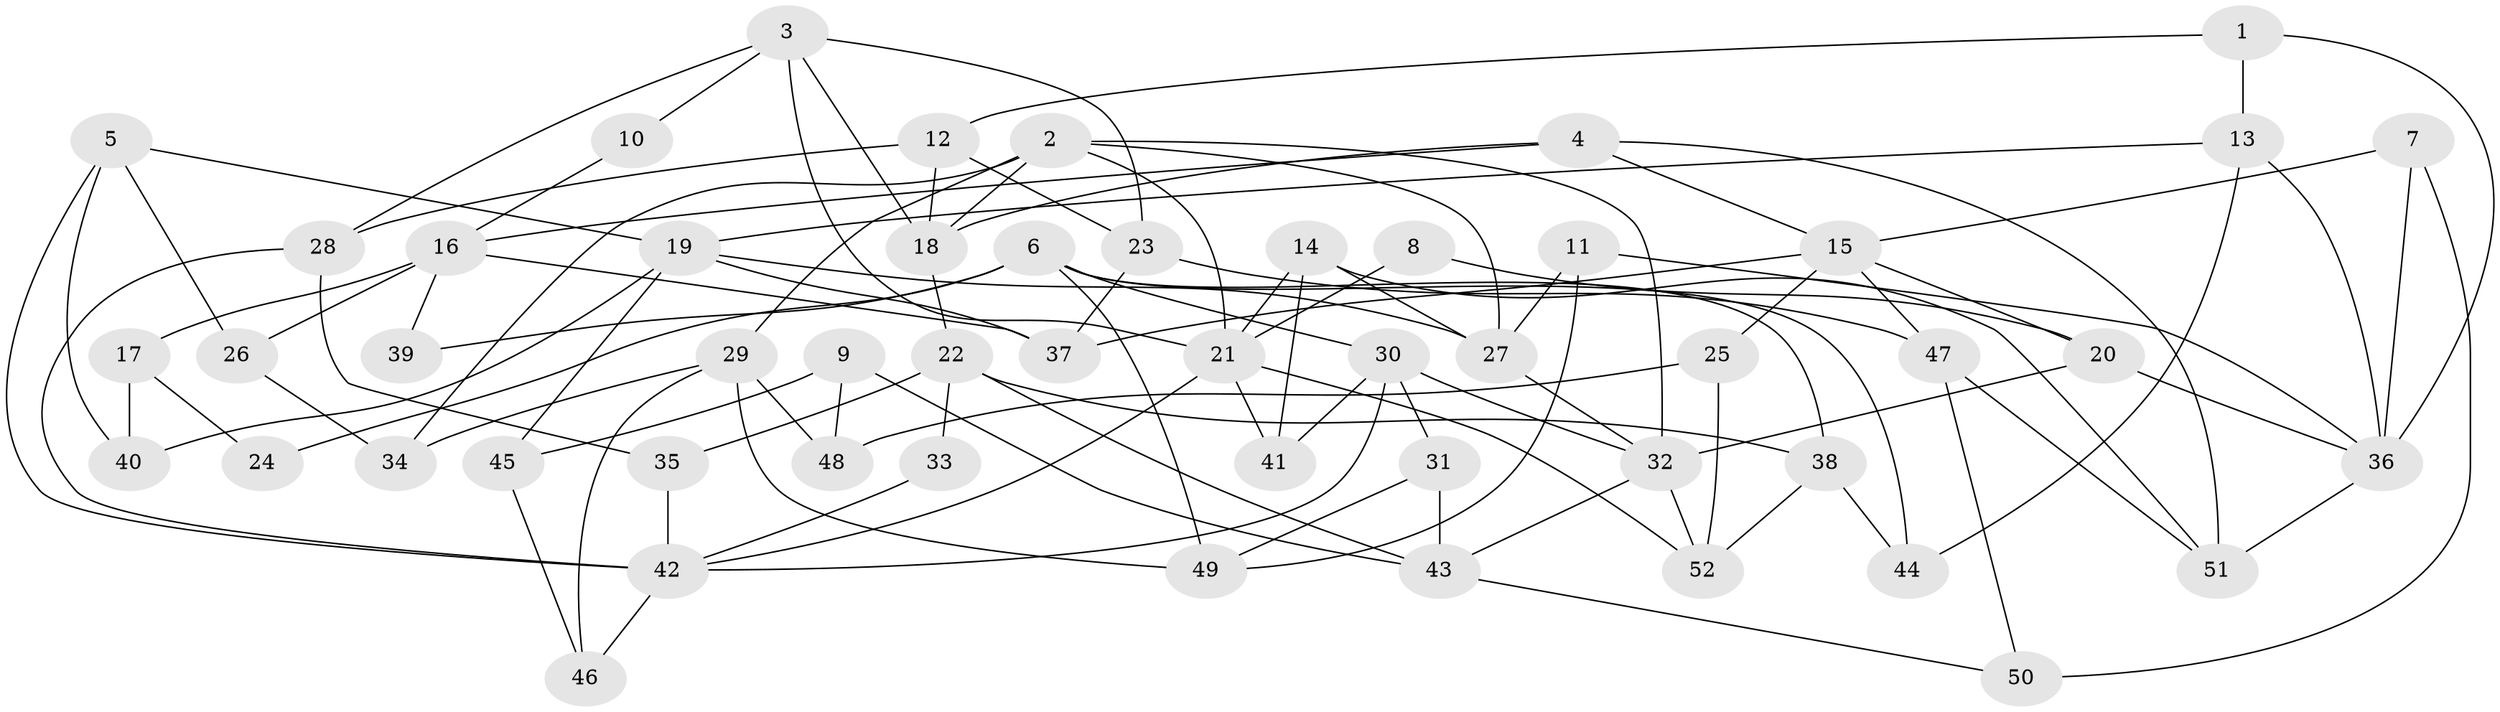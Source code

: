 // coarse degree distribution, {4: 0.4, 2: 0.06666666666666667, 3: 0.2, 1: 0.06666666666666667, 6: 0.06666666666666667, 7: 0.06666666666666667, 5: 0.06666666666666667, 10: 0.06666666666666667}
// Generated by graph-tools (version 1.1) at 2025/53/03/04/25 21:53:06]
// undirected, 52 vertices, 104 edges
graph export_dot {
graph [start="1"]
  node [color=gray90,style=filled];
  1;
  2;
  3;
  4;
  5;
  6;
  7;
  8;
  9;
  10;
  11;
  12;
  13;
  14;
  15;
  16;
  17;
  18;
  19;
  20;
  21;
  22;
  23;
  24;
  25;
  26;
  27;
  28;
  29;
  30;
  31;
  32;
  33;
  34;
  35;
  36;
  37;
  38;
  39;
  40;
  41;
  42;
  43;
  44;
  45;
  46;
  47;
  48;
  49;
  50;
  51;
  52;
  1 -- 12;
  1 -- 13;
  1 -- 36;
  2 -- 18;
  2 -- 32;
  2 -- 21;
  2 -- 27;
  2 -- 29;
  2 -- 34;
  3 -- 21;
  3 -- 18;
  3 -- 10;
  3 -- 23;
  3 -- 28;
  4 -- 15;
  4 -- 51;
  4 -- 16;
  4 -- 18;
  5 -- 19;
  5 -- 42;
  5 -- 26;
  5 -- 40;
  6 -- 38;
  6 -- 30;
  6 -- 24;
  6 -- 39;
  6 -- 44;
  6 -- 49;
  7 -- 36;
  7 -- 15;
  7 -- 50;
  8 -- 20;
  8 -- 21;
  9 -- 45;
  9 -- 43;
  9 -- 48;
  10 -- 16;
  11 -- 27;
  11 -- 49;
  11 -- 36;
  12 -- 23;
  12 -- 18;
  12 -- 28;
  13 -- 19;
  13 -- 36;
  13 -- 44;
  14 -- 21;
  14 -- 27;
  14 -- 41;
  14 -- 51;
  15 -- 47;
  15 -- 25;
  15 -- 20;
  15 -- 37;
  16 -- 37;
  16 -- 17;
  16 -- 26;
  16 -- 39;
  17 -- 40;
  17 -- 24;
  18 -- 22;
  19 -- 37;
  19 -- 27;
  19 -- 40;
  19 -- 45;
  20 -- 36;
  20 -- 32;
  21 -- 42;
  21 -- 41;
  21 -- 52;
  22 -- 35;
  22 -- 38;
  22 -- 33;
  22 -- 43;
  23 -- 47;
  23 -- 37;
  25 -- 48;
  25 -- 52;
  26 -- 34;
  27 -- 32;
  28 -- 35;
  28 -- 42;
  29 -- 34;
  29 -- 46;
  29 -- 48;
  29 -- 49;
  30 -- 41;
  30 -- 31;
  30 -- 32;
  30 -- 42;
  31 -- 43;
  31 -- 49;
  32 -- 43;
  32 -- 52;
  33 -- 42;
  35 -- 42;
  36 -- 51;
  38 -- 44;
  38 -- 52;
  42 -- 46;
  43 -- 50;
  45 -- 46;
  47 -- 51;
  47 -- 50;
}
